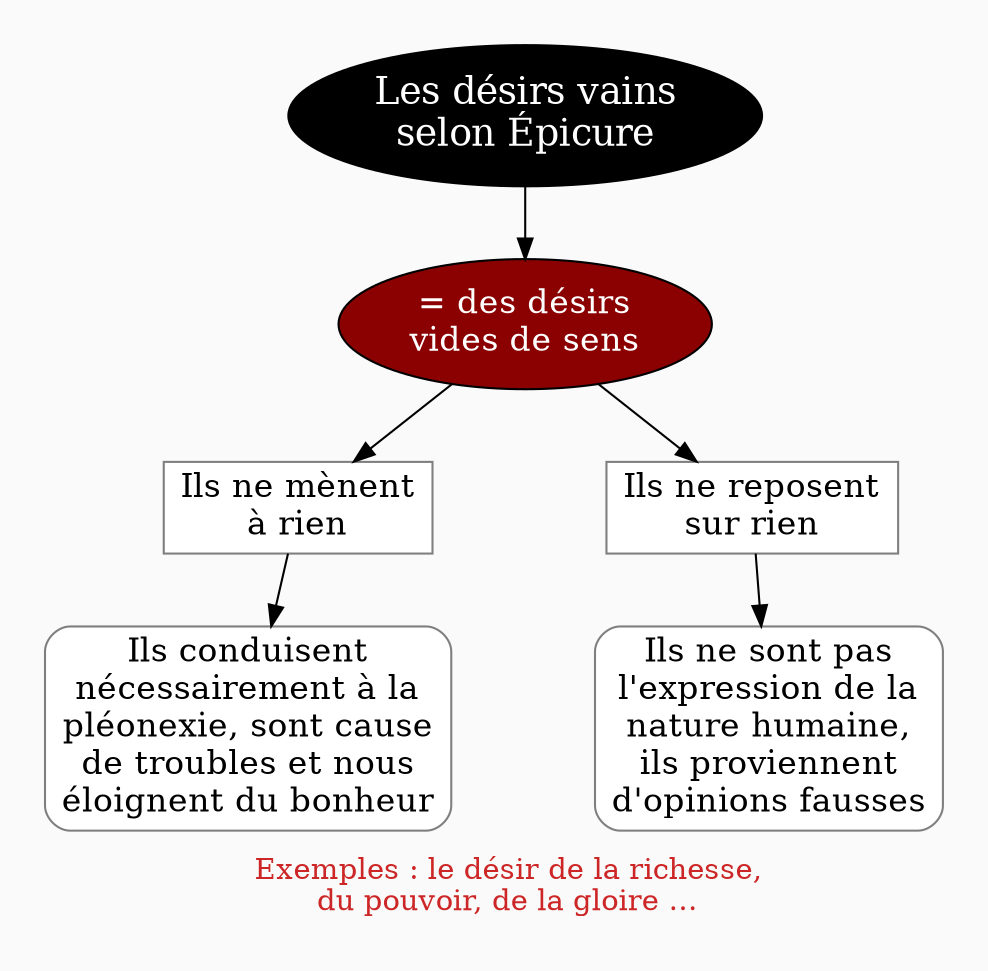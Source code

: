 digraph G {
//rankdir=LR
splines=true
//splines=curved
bgcolor=grey98
pad=0.3
style=filled
edge[minlen=4]
ranksep=0.1
nodesep=0.2 // valeur à changer ?

// NIVEAU 1
node[style=filled; fillcolor=12 ; fontcolor=white ; fontsize=18]
// a1[label=""]
a1[label="Les désirs vains
selon Épicure"]


// NIVEAU 2
node[style=filled;fillcolor=red4;fontcolor=white; fontsize=16]
// b1[label=""]
a1->{
b1[label="= des désirs
vides de sens"]    
}[headport=n]

// NIVEAU 3 (sans intermédiaire)
node [shape=box; style=filled;fillcolor=white;fontcolor=black;color=grey50]
// c1[label=""]
b1->c1
c1[label="Ils ne mènent
à rien"]
b1->c2
c2[label="Ils ne reposent
sur rien"]

{rank=same;c1->c2[style=invis, minlen=6]}

// INTERMEDIAIRE AVANT NIVEAU 3
node[style=filled;fillcolor=grey78;shape=oval]
// [arrowhead=none]
// bc1[label=""]


// NIVEAU 3 (avec intermédiaire)
node[style="filled";fillcolor=white;shape=box;color=grey50]
// c1[label=""]

// NIVEAU 4
node[style="filled, rounded";fillcolor=white;shape=box;color=grey50]
// d1[label=""]
c1->d1
d1[label="Ils conduisent
nécessairement à la
pléonexie, sont cause
de troubles et nous
éloignent du bonheur"]

c2->d2
d2[label="Ils ne sont pas
l'expression de la
nature humaine,
ils proviennent
d'opinions fausses"]

{rank=same;d1->d2[style=invis, minlen=5]}

// ETIQUETTES EN ROUGE
node[shape=plaintext;fontcolor=firebrick3;fillcolor=grey98]
// e1[label=< <B>= Titre</B><BR /><BR />Contenu<BR /> >]
// e1[label=""]
// ->e1[minlen=1;style=invis]

e1[label="Exemples : le désir de la richesse,
du pouvoir, de la gloire …";fontsize=14]
{d1,d2}->e1[minlen=1,style=invis]

// Remarques
node[color=blue;shape=box;style=filled;margin=0.07;fontcolor=black;fontsize=13]
edge[color=blue;arrowhead="none";xlabel="";style=dashed]
// r1[label=""]
// {rank=same;->r1}
// {rank=same;r1->[dir=back]}


}
